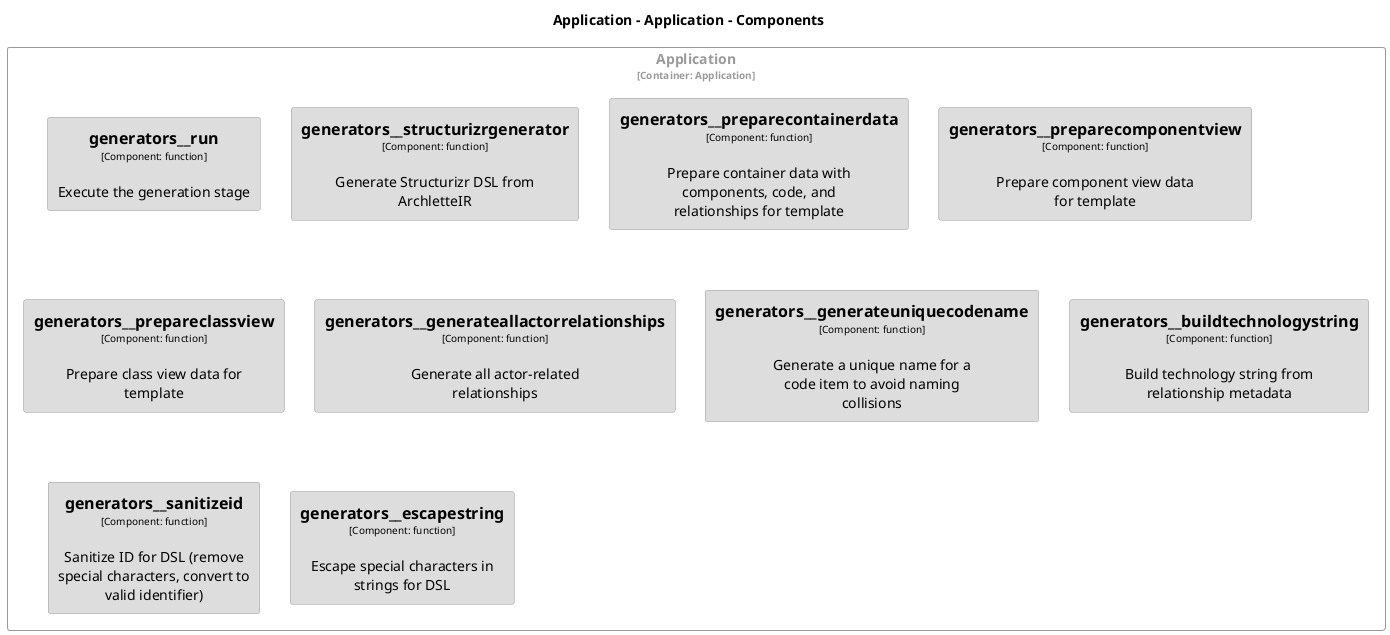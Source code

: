 @startuml
set separator none
title Application - Application - Components

top to bottom direction
skinparam ranksep 60
skinparam nodesep 30

skinparam {
  arrowFontSize 10
  defaultTextAlignment center
  wrapWidth 200
  maxMessageSize 100
}

hide stereotype

skinparam rectangle<<Application.Application.generators__buildtechnologystring>> {
  BackgroundColor #dddddd
  FontColor #000000
  BorderColor #9a9a9a
  shadowing false
}
skinparam rectangle<<Application.Application.generators__escapestring>> {
  BackgroundColor #dddddd
  FontColor #000000
  BorderColor #9a9a9a
  shadowing false
}
skinparam rectangle<<Application.Application.generators__generateallactorrelationships>> {
  BackgroundColor #dddddd
  FontColor #000000
  BorderColor #9a9a9a
  shadowing false
}
skinparam rectangle<<Application.Application.generators__generateuniquecodename>> {
  BackgroundColor #dddddd
  FontColor #000000
  BorderColor #9a9a9a
  shadowing false
}
skinparam rectangle<<Application.Application.generators__prepareclassview>> {
  BackgroundColor #dddddd
  FontColor #000000
  BorderColor #9a9a9a
  shadowing false
}
skinparam rectangle<<Application.Application.generators__preparecomponentview>> {
  BackgroundColor #dddddd
  FontColor #000000
  BorderColor #9a9a9a
  shadowing false
}
skinparam rectangle<<Application.Application.generators__preparecontainerdata>> {
  BackgroundColor #dddddd
  FontColor #000000
  BorderColor #9a9a9a
  shadowing false
}
skinparam rectangle<<Application.Application.generators__run>> {
  BackgroundColor #dddddd
  FontColor #000000
  BorderColor #9a9a9a
  shadowing false
}
skinparam rectangle<<Application.Application.generators__sanitizeid>> {
  BackgroundColor #dddddd
  FontColor #000000
  BorderColor #9a9a9a
  shadowing false
}
skinparam rectangle<<Application.Application.generators__structurizrgenerator>> {
  BackgroundColor #dddddd
  FontColor #000000
  BorderColor #9a9a9a
  shadowing false
}
skinparam rectangle<<Application.Application>> {
  BorderColor #9a9a9a
  FontColor #9a9a9a
  shadowing false
}

rectangle "Application\n<size:10>[Container: Application]</size>" <<Application.Application>> {
  rectangle "==generators__run\n<size:10>[Component: function]</size>\n\nExecute the generation stage" <<Application.Application.generators__run>> as Application.Application.generators__run
  rectangle "==generators__structurizrgenerator\n<size:10>[Component: function]</size>\n\nGenerate Structurizr DSL from ArchletteIR" <<Application.Application.generators__structurizrgenerator>> as Application.Application.generators__structurizrgenerator
  rectangle "==generators__preparecontainerdata\n<size:10>[Component: function]</size>\n\nPrepare container data with components, code, and relationships for template" <<Application.Application.generators__preparecontainerdata>> as Application.Application.generators__preparecontainerdata
  rectangle "==generators__preparecomponentview\n<size:10>[Component: function]</size>\n\nPrepare component view data for template" <<Application.Application.generators__preparecomponentview>> as Application.Application.generators__preparecomponentview
  rectangle "==generators__prepareclassview\n<size:10>[Component: function]</size>\n\nPrepare class view data for template" <<Application.Application.generators__prepareclassview>> as Application.Application.generators__prepareclassview
  rectangle "==generators__generateallactorrelationships\n<size:10>[Component: function]</size>\n\nGenerate all actor-related relationships" <<Application.Application.generators__generateallactorrelationships>> as Application.Application.generators__generateallactorrelationships
  rectangle "==generators__generateuniquecodename\n<size:10>[Component: function]</size>\n\nGenerate a unique name for a code item to avoid naming collisions" <<Application.Application.generators__generateuniquecodename>> as Application.Application.generators__generateuniquecodename
  rectangle "==generators__buildtechnologystring\n<size:10>[Component: function]</size>\n\nBuild technology string from relationship metadata" <<Application.Application.generators__buildtechnologystring>> as Application.Application.generators__buildtechnologystring
  rectangle "==generators__sanitizeid\n<size:10>[Component: function]</size>\n\nSanitize ID for DSL (remove special characters, convert to valid identifier)" <<Application.Application.generators__sanitizeid>> as Application.Application.generators__sanitizeid
  rectangle "==generators__escapestring\n<size:10>[Component: function]</size>\n\nEscape special characters in strings for DSL" <<Application.Application.generators__escapestring>> as Application.Application.generators__escapestring
}

@enduml